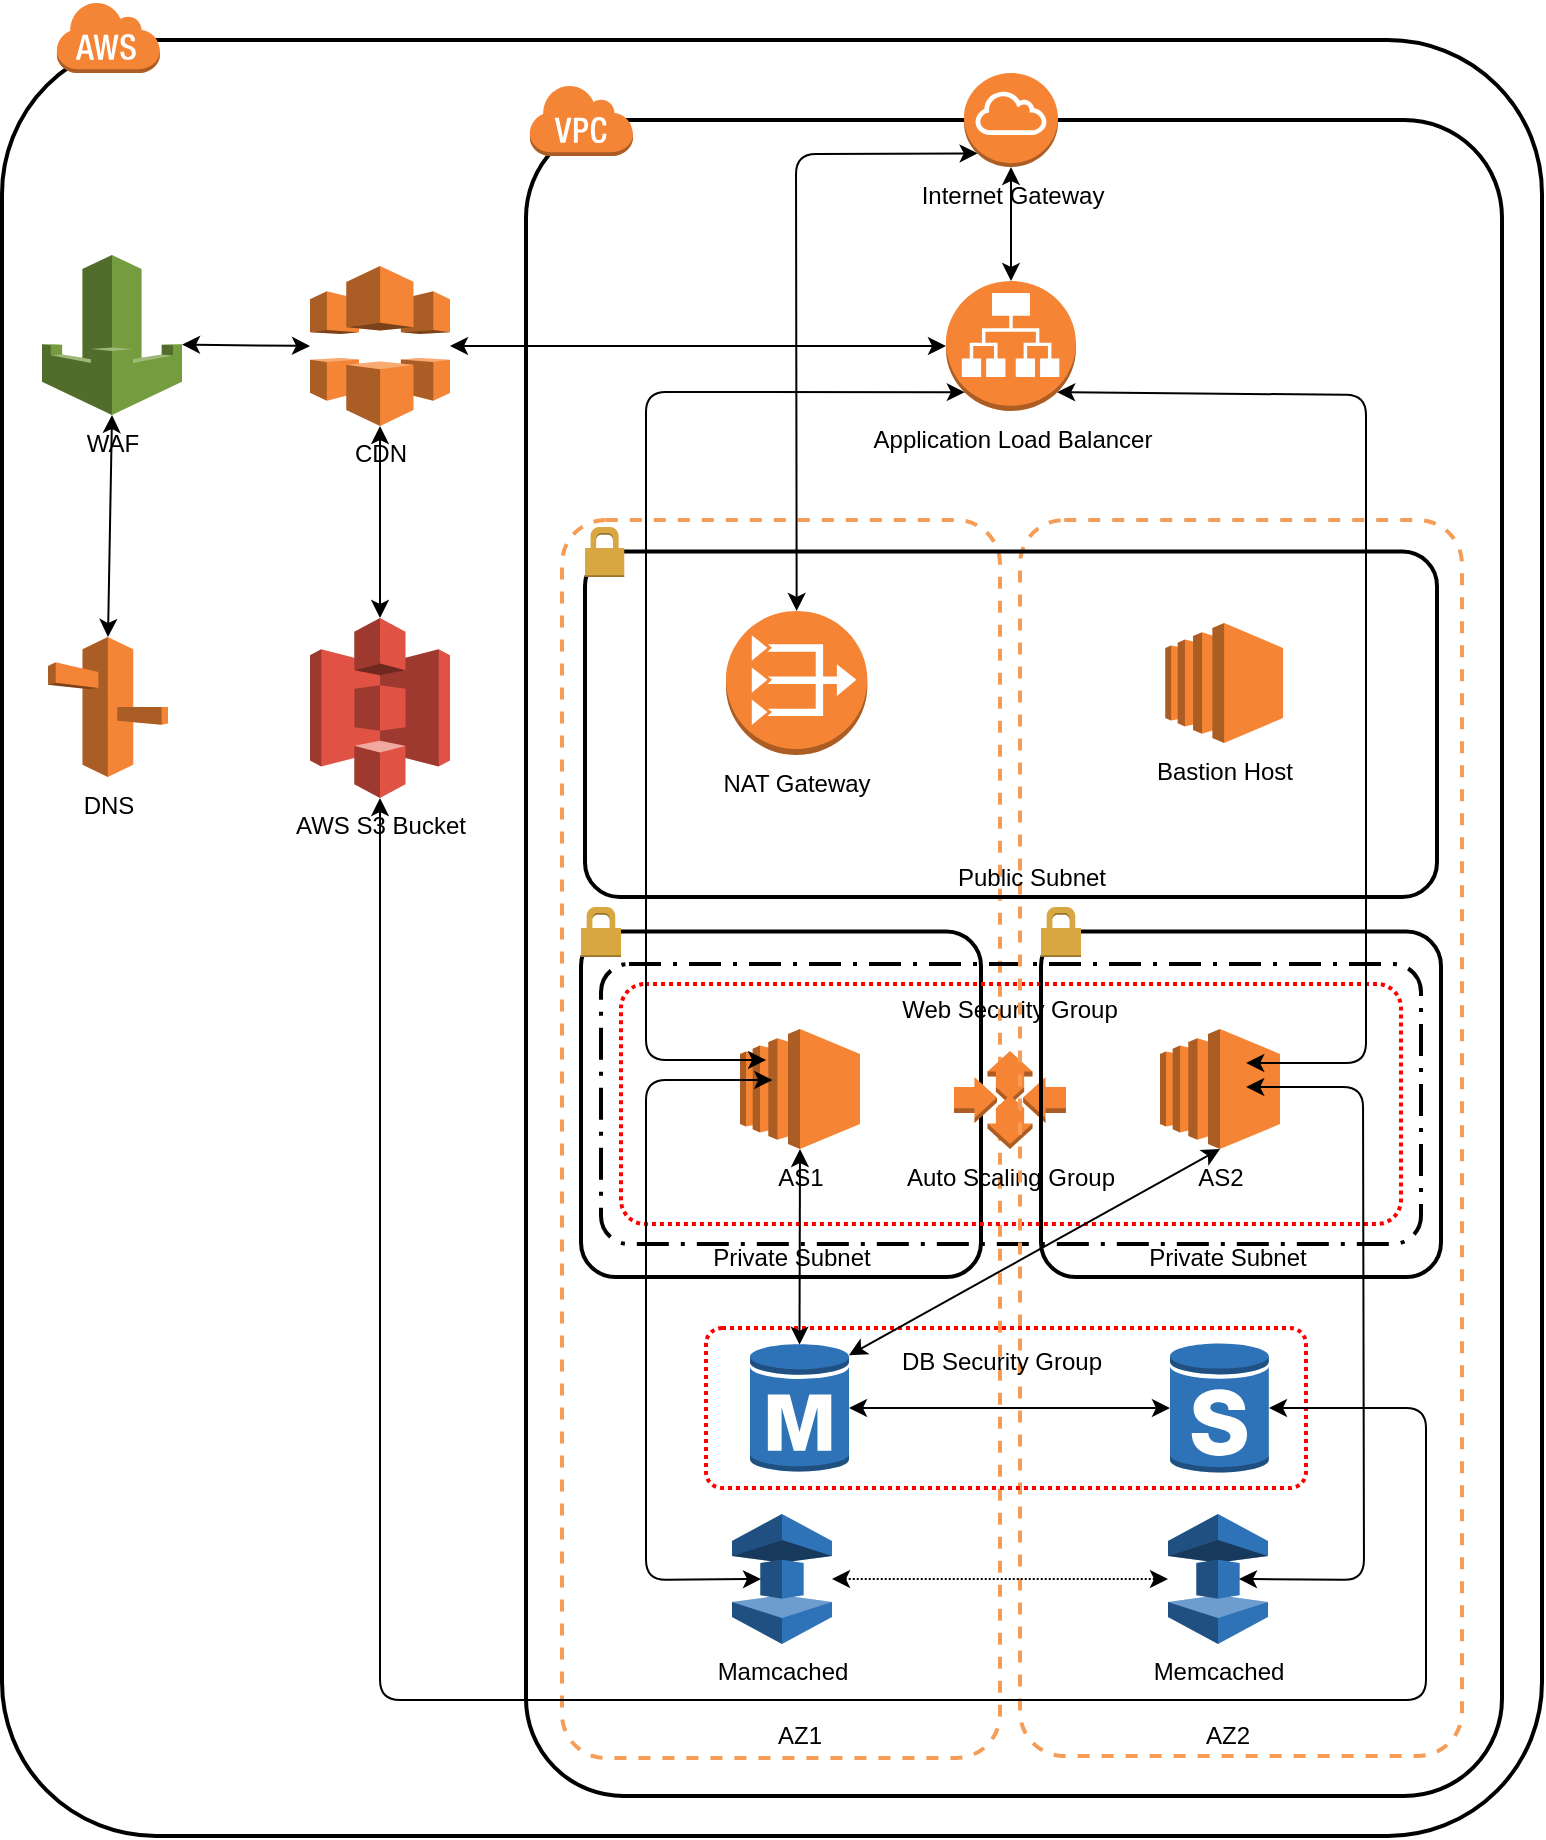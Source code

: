 <mxfile version="12.2.0" type="github" pages="1">
  <diagram id="5Zbl6CHWXgQttE_M9LcY" name="Initial Design">
    <mxGraphModel dx="1408" dy="771" grid="1" gridSize="10" guides="1" tooltips="1" connect="1" arrows="1" fold="1" page="1" pageScale="1" pageWidth="827" pageHeight="1169" math="0" shadow="0">
      <root>
        <mxCell id="0"/>
        <mxCell id="1" parent="0"/>
        <mxCell id="9e1VEklYufHi8k3glotA-36" value="" style="rounded=1;arcSize=10;dashed=0;strokeColor=#000000;fillColor=none;gradientColor=none;strokeWidth=2;dashPattern=1 1;" parent="1" vertex="1">
          <mxGeometry x="28" y="210" width="770" height="898" as="geometry"/>
        </mxCell>
        <mxCell id="9e1VEklYufHi8k3glotA-30" value="" style="rounded=1;arcSize=10;dashed=0;strokeColor=#000000;fillColor=none;gradientColor=none;strokeWidth=2;dashPattern=1 1;" parent="1" vertex="1">
          <mxGeometry x="290" y="250" width="488" height="838" as="geometry"/>
        </mxCell>
        <mxCell id="57lxgci6vz3q_mzFb29b-6" value="" style="rounded=1;arcSize=10;dashed=1;strokeColor=#F59D56;fillColor=none;gradientColor=none;strokeWidth=2;" parent="1" vertex="1">
          <mxGeometry x="308" y="450" width="219" height="619" as="geometry"/>
        </mxCell>
        <mxCell id="9e1VEklYufHi8k3glotA-11" value="" style="group" parent="1" vertex="1" connectable="0">
          <mxGeometry x="317.5" y="638.5" width="420" height="190" as="geometry"/>
        </mxCell>
        <mxCell id="9e1VEklYufHi8k3glotA-7" value="" style="rounded=1;arcSize=10;dashed=0;strokeColor=#000000;fillColor=none;gradientColor=none;strokeWidth=2;dashPattern=1 1;" parent="9e1VEklYufHi8k3glotA-11" vertex="1">
          <mxGeometry y="17.273" width="200" height="172.727" as="geometry"/>
        </mxCell>
        <mxCell id="9e1VEklYufHi8k3glotA-19" value="Private Subnet" style="text;html=1;strokeColor=none;fillColor=none;align=center;verticalAlign=middle;whiteSpace=wrap;rounded=0;dashed=1;dashPattern=1 1;" parent="9e1VEklYufHi8k3glotA-11" vertex="1">
          <mxGeometry x="60" y="170" width="90" height="20" as="geometry"/>
        </mxCell>
        <mxCell id="9e1VEklYufHi8k3glotA-42" value="" style="dashed=0;html=1;shape=mxgraph.aws3.permissions;fillColor=#D9A741;gradientColor=none;dashed=0;dashPattern=1 1;" parent="9e1VEklYufHi8k3glotA-11" vertex="1">
          <mxGeometry y="5" width="20" height="25" as="geometry"/>
        </mxCell>
        <mxCell id="57lxgci6vz3q_mzFb29b-4" value="AS1" style="outlineConnect=0;dashed=0;verticalLabelPosition=bottom;verticalAlign=top;align=center;html=1;shape=mxgraph.aws3.ec2;fillColor=#F58534;gradientColor=none;" parent="9e1VEklYufHi8k3glotA-11" vertex="1">
          <mxGeometry x="79.5" y="66" width="60" height="60" as="geometry"/>
        </mxCell>
        <mxCell id="57lxgci6vz3q_mzFb29b-8" value="AS2" style="outlineConnect=0;dashed=0;verticalLabelPosition=bottom;verticalAlign=top;align=center;html=1;shape=mxgraph.aws3.ec2;fillColor=#F58534;gradientColor=none;" parent="9e1VEklYufHi8k3glotA-11" vertex="1">
          <mxGeometry x="289.5" y="66" width="60" height="60" as="geometry"/>
        </mxCell>
        <mxCell id="57lxgci6vz3q_mzFb29b-15" value="" style="rounded=1;arcSize=10;dashed=1;strokeColor=#000000;fillColor=none;gradientColor=none;dashPattern=8 3 1 3;strokeWidth=2;" parent="9e1VEklYufHi8k3glotA-11" vertex="1">
          <mxGeometry x="10" y="33.5" width="410" height="140" as="geometry"/>
        </mxCell>
        <mxCell id="57lxgci6vz3q_mzFb29b-11" value="" style="rounded=1;arcSize=10;dashed=1;strokeColor=#ff0000;fillColor=none;gradientColor=none;dashPattern=1 1;strokeWidth=2;" parent="9e1VEklYufHi8k3glotA-11" vertex="1">
          <mxGeometry x="20" y="43.5" width="390" height="120" as="geometry"/>
        </mxCell>
        <mxCell id="57lxgci6vz3q_mzFb29b-16" value="Auto Scaling Group" style="outlineConnect=0;dashed=0;verticalLabelPosition=bottom;verticalAlign=top;align=center;html=1;shape=mxgraph.aws3.auto_scaling;fillColor=#F58534;gradientColor=none;dashPattern=1 1;" parent="9e1VEklYufHi8k3glotA-11" vertex="1">
          <mxGeometry x="186.5" y="77" width="56" height="49" as="geometry"/>
        </mxCell>
        <mxCell id="57lxgci6vz3q_mzFb29b-12" value="Web Security Group" style="text;html=1;strokeColor=none;fillColor=none;align=center;verticalAlign=middle;whiteSpace=wrap;rounded=0;dashed=1;dashPattern=1 1;" parent="9e1VEklYufHi8k3glotA-11" vertex="1">
          <mxGeometry x="152.5" y="46" width="124" height="20" as="geometry"/>
        </mxCell>
        <mxCell id="57lxgci6vz3q_mzFb29b-9" value="" style="rounded=1;arcSize=10;dashed=1;strokeColor=#F59D56;fillColor=none;gradientColor=none;strokeWidth=2;" parent="1" vertex="1">
          <mxGeometry x="537" y="450" width="221" height="618" as="geometry"/>
        </mxCell>
        <mxCell id="9e1VEklYufHi8k3glotA-13" value="" style="rounded=1;arcSize=10;dashed=0;strokeColor=#000000;fillColor=none;gradientColor=none;strokeWidth=2;dashPattern=1 1;" parent="1" vertex="1">
          <mxGeometry x="547.5" y="655.773" width="200" height="172.727" as="geometry"/>
        </mxCell>
        <mxCell id="57lxgci6vz3q_mzFb29b-29" value="" style="rounded=1;arcSize=10;dashed=1;strokeColor=#ff0000;fillColor=none;gradientColor=none;strokeWidth=2;dashPattern=1 1;" parent="1" vertex="1">
          <mxGeometry x="380" y="854" width="300" height="80" as="geometry"/>
        </mxCell>
        <mxCell id="57lxgci6vz3q_mzFb29b-7" value="AZ1" style="text;html=1;strokeColor=none;fillColor=none;align=center;verticalAlign=middle;whiteSpace=wrap;rounded=0;dashed=1;" parent="1" vertex="1">
          <mxGeometry x="406.5" y="1048" width="40" height="20" as="geometry"/>
        </mxCell>
        <mxCell id="57lxgci6vz3q_mzFb29b-10" value="AZ2" style="text;html=1;strokeColor=none;fillColor=none;align=center;verticalAlign=middle;whiteSpace=wrap;rounded=0;dashed=1;" parent="1" vertex="1">
          <mxGeometry x="621" y="1048" width="40" height="20" as="geometry"/>
        </mxCell>
        <mxCell id="57lxgci6vz3q_mzFb29b-19" value="Application Load Balancer" style="outlineConnect=0;dashed=0;verticalLabelPosition=bottom;verticalAlign=top;align=center;html=1;shape=mxgraph.aws3.application_load_balancer;fillColor=#F58534;gradientColor=none;dashPattern=1 1;" parent="1" vertex="1">
          <mxGeometry x="500" y="330.5" width="65" height="65" as="geometry"/>
        </mxCell>
        <mxCell id="57lxgci6vz3q_mzFb29b-22" value="" style="outlineConnect=0;dashed=0;verticalLabelPosition=bottom;verticalAlign=top;align=center;html=1;shape=mxgraph.aws3.rds_db_instance;fillColor=#2E73B8;gradientColor=none;dashPattern=1 1;" parent="1" vertex="1">
          <mxGeometry x="402" y="861" width="49.5" height="66" as="geometry"/>
        </mxCell>
        <mxCell id="57lxgci6vz3q_mzFb29b-28" value="" style="outlineConnect=0;dashed=0;verticalLabelPosition=bottom;verticalAlign=top;align=center;html=1;shape=mxgraph.aws3.rds_db_instance_standby_multi_az;fillColor=#2E73B8;gradientColor=none;" parent="1" vertex="1">
          <mxGeometry x="612" y="861" width="49.5" height="66" as="geometry"/>
        </mxCell>
        <mxCell id="57lxgci6vz3q_mzFb29b-30" value="DB Security Group" style="text;html=1;strokeColor=none;fillColor=none;align=center;verticalAlign=middle;whiteSpace=wrap;rounded=0;dashed=1;dashPattern=1 1;" parent="1" vertex="1">
          <mxGeometry x="463.5" y="861" width="128" height="20" as="geometry"/>
        </mxCell>
        <mxCell id="57lxgci6vz3q_mzFb29b-32" value="" style="endArrow=classic;startArrow=classic;html=1;exitX=1;exitY=0.5;exitDx=0;exitDy=0;exitPerimeter=0;entryX=0;entryY=0.5;entryDx=0;entryDy=0;entryPerimeter=0;" parent="1" source="57lxgci6vz3q_mzFb29b-22" target="57lxgci6vz3q_mzFb29b-28" edge="1">
          <mxGeometry width="50" height="50" relative="1" as="geometry">
            <mxPoint x="517" y="1049" as="sourcePoint"/>
            <mxPoint x="567" y="999" as="targetPoint"/>
          </mxGeometry>
        </mxCell>
        <mxCell id="57lxgci6vz3q_mzFb29b-33" value="" style="endArrow=classic;startArrow=classic;html=1;entryX=0.5;entryY=1;entryDx=0;entryDy=0;entryPerimeter=0;exitX=0.5;exitY=0.02;exitDx=0;exitDy=0;exitPerimeter=0;" parent="1" source="57lxgci6vz3q_mzFb29b-22" target="57lxgci6vz3q_mzFb29b-4" edge="1">
          <mxGeometry width="50" height="50" relative="1" as="geometry">
            <mxPoint x="277" y="959" as="sourcePoint"/>
            <mxPoint x="327" y="909" as="targetPoint"/>
          </mxGeometry>
        </mxCell>
        <mxCell id="57lxgci6vz3q_mzFb29b-34" value="" style="endArrow=classic;startArrow=classic;html=1;entryX=0.5;entryY=1;entryDx=0;entryDy=0;entryPerimeter=0;exitX=1;exitY=0.1;exitDx=0;exitDy=0;exitPerimeter=0;" parent="1" source="57lxgci6vz3q_mzFb29b-22" target="57lxgci6vz3q_mzFb29b-8" edge="1">
          <mxGeometry width="50" height="50" relative="1" as="geometry">
            <mxPoint x="227" y="989" as="sourcePoint"/>
            <mxPoint x="277" y="939" as="targetPoint"/>
          </mxGeometry>
        </mxCell>
        <mxCell id="57lxgci6vz3q_mzFb29b-35" value="CDN" style="outlineConnect=0;dashed=0;verticalLabelPosition=bottom;verticalAlign=top;align=center;html=1;shape=mxgraph.aws3.cloudfront;fillColor=#F58536;gradientColor=none;dashPattern=1 1;" parent="1" vertex="1">
          <mxGeometry x="182" y="323" width="70" height="80" as="geometry"/>
        </mxCell>
        <mxCell id="57lxgci6vz3q_mzFb29b-36" value="DNS" style="outlineConnect=0;dashed=0;verticalLabelPosition=bottom;verticalAlign=top;align=center;html=1;shape=mxgraph.aws3.route_53;fillColor=#F58536;gradientColor=none;dashPattern=1 1;" parent="1" vertex="1">
          <mxGeometry x="51" y="508.5" width="60" height="70" as="geometry"/>
        </mxCell>
        <mxCell id="57lxgci6vz3q_mzFb29b-38" value="AWS S3 Bucket" style="outlineConnect=0;dashed=0;verticalLabelPosition=bottom;verticalAlign=top;align=center;html=1;shape=mxgraph.aws3.s3;fillColor=#E05243;gradientColor=none;dashPattern=1 1;" parent="1" vertex="1">
          <mxGeometry x="182" y="499" width="70" height="90" as="geometry"/>
        </mxCell>
        <mxCell id="57lxgci6vz3q_mzFb29b-39" value="" style="endArrow=classic;startArrow=classic;html=1;entryX=0.5;entryY=1;entryDx=0;entryDy=0;entryPerimeter=0;exitX=0.5;exitY=0;exitDx=0;exitDy=0;exitPerimeter=0;" parent="1" source="57lxgci6vz3q_mzFb29b-38" target="57lxgci6vz3q_mzFb29b-35" edge="1">
          <mxGeometry width="50" height="50" relative="1" as="geometry">
            <mxPoint x="42" y="806" as="sourcePoint"/>
            <mxPoint x="92" y="756" as="targetPoint"/>
          </mxGeometry>
        </mxCell>
        <mxCell id="57lxgci6vz3q_mzFb29b-41" value="" style="endArrow=classic;startArrow=classic;html=1;exitX=1;exitY=0.5;exitDx=0;exitDy=0;exitPerimeter=0;entryX=0;entryY=0.5;entryDx=0;entryDy=0;entryPerimeter=0;" parent="1" source="57lxgci6vz3q_mzFb29b-35" target="57lxgci6vz3q_mzFb29b-19" edge="1">
          <mxGeometry width="50" height="50" relative="1" as="geometry">
            <mxPoint x="272" y="593" as="sourcePoint"/>
            <mxPoint x="322" y="543" as="targetPoint"/>
          </mxGeometry>
        </mxCell>
        <mxCell id="57lxgci6vz3q_mzFb29b-45" value="" style="dashed=0;html=1;shape=mxgraph.aws3.virtual_private_cloud;fillColor=#F58536;gradientColor=none;dashed=0;dashPattern=1 1;" parent="1" vertex="1">
          <mxGeometry x="291.5" y="232" width="52" height="36" as="geometry"/>
        </mxCell>
        <mxCell id="57lxgci6vz3q_mzFb29b-46" value="WAF" style="outlineConnect=0;dashed=0;verticalLabelPosition=bottom;verticalAlign=top;align=center;html=1;shape=mxgraph.aws3.waf;fillColor=#759C3E;gradientColor=none;dashPattern=1 1;" parent="1" vertex="1">
          <mxGeometry x="48" y="317.5" width="70" height="80" as="geometry"/>
        </mxCell>
        <mxCell id="57lxgci6vz3q_mzFb29b-47" value="" style="endArrow=classic;startArrow=classic;html=1;entryX=1;entryY=0.56;entryDx=0;entryDy=0;entryPerimeter=0;exitX=0;exitY=0.5;exitDx=0;exitDy=0;exitPerimeter=0;" parent="1" source="57lxgci6vz3q_mzFb29b-35" target="57lxgci6vz3q_mzFb29b-46" edge="1">
          <mxGeometry width="50" height="50" relative="1" as="geometry">
            <mxPoint x="-42" y="663" as="sourcePoint"/>
            <mxPoint x="8" y="613" as="targetPoint"/>
          </mxGeometry>
        </mxCell>
        <mxCell id="57lxgci6vz3q_mzFb29b-48" value="" style="endArrow=classic;startArrow=classic;html=1;entryX=0.5;entryY=1;entryDx=0;entryDy=0;entryPerimeter=0;exitX=0.5;exitY=0;exitDx=0;exitDy=0;exitPerimeter=0;" parent="1" source="57lxgci6vz3q_mzFb29b-36" target="57lxgci6vz3q_mzFb29b-46" edge="1">
          <mxGeometry width="50" height="50" relative="1" as="geometry">
            <mxPoint x="58" y="733" as="sourcePoint"/>
            <mxPoint x="108" y="683" as="targetPoint"/>
          </mxGeometry>
        </mxCell>
        <mxCell id="57lxgci6vz3q_mzFb29b-49" value="Internet Gateway" style="outlineConnect=0;dashed=0;verticalLabelPosition=bottom;verticalAlign=top;align=center;html=1;shape=mxgraph.aws3.internet_gateway;fillColor=#F58534;gradientColor=none;dashPattern=1 1;" parent="1" vertex="1">
          <mxGeometry x="509" y="226.5" width="47" height="47" as="geometry"/>
        </mxCell>
        <mxCell id="57lxgci6vz3q_mzFb29b-50" value="" style="endArrow=classic;startArrow=classic;html=1;exitX=0.5;exitY=0;exitDx=0;exitDy=0;exitPerimeter=0;entryX=0.5;entryY=1;entryDx=0;entryDy=0;entryPerimeter=0;" parent="1" source="57lxgci6vz3q_mzFb29b-19" target="57lxgci6vz3q_mzFb29b-49" edge="1">
          <mxGeometry width="50" height="50" relative="1" as="geometry">
            <mxPoint x="538" y="586" as="sourcePoint"/>
            <mxPoint x="588" y="536" as="targetPoint"/>
          </mxGeometry>
        </mxCell>
        <mxCell id="9e1VEklYufHi8k3glotA-20" value="Private Subnet" style="text;html=1;strokeColor=none;fillColor=none;align=center;verticalAlign=middle;whiteSpace=wrap;rounded=0;dashed=1;dashPattern=1 1;" parent="1" vertex="1">
          <mxGeometry x="596" y="808.5" width="90" height="20" as="geometry"/>
        </mxCell>
        <mxCell id="9e1VEklYufHi8k3glotA-41" value="" style="dashed=0;html=1;shape=mxgraph.aws3.permissions;fillColor=#D9A741;gradientColor=none;dashed=0;dashPattern=1 1;" parent="1" vertex="1">
          <mxGeometry x="547.5" y="643.5" width="20" height="25" as="geometry"/>
        </mxCell>
        <mxCell id="9e1VEklYufHi8k3glotA-37" value="" style="dashed=0;html=1;shape=mxgraph.aws3.cloud;fillColor=#F58536;gradientColor=none;dashed=0;dashPattern=1 1;" parent="1" vertex="1">
          <mxGeometry x="55" y="190.5" width="52" height="36" as="geometry"/>
        </mxCell>
        <mxCell id="sBRferpNnGwIkUoQVEfU-11" value="Mamcached" style="outlineConnect=0;dashed=0;verticalLabelPosition=bottom;verticalAlign=top;align=center;html=1;shape=mxgraph.aws3.elasticache;fillColor=#2E73B8;gradientColor=none;" vertex="1" parent="1">
          <mxGeometry x="393" y="947" width="50" height="65" as="geometry"/>
        </mxCell>
        <mxCell id="sBRferpNnGwIkUoQVEfU-12" value="" style="group" vertex="1" connectable="0" parent="1">
          <mxGeometry x="319.5" y="448.5" width="426" height="190" as="geometry"/>
        </mxCell>
        <mxCell id="sBRferpNnGwIkUoQVEfU-1" value="" style="group" vertex="1" connectable="0" parent="sBRferpNnGwIkUoQVEfU-12">
          <mxGeometry width="426" height="190" as="geometry"/>
        </mxCell>
        <mxCell id="sBRferpNnGwIkUoQVEfU-2" value="" style="rounded=1;arcSize=10;dashed=0;strokeColor=#000000;fillColor=none;gradientColor=none;strokeWidth=2;dashPattern=1 1;" vertex="1" parent="sBRferpNnGwIkUoQVEfU-1">
          <mxGeometry y="17.273" width="426" height="172.727" as="geometry"/>
        </mxCell>
        <mxCell id="sBRferpNnGwIkUoQVEfU-3" value="Public Subnet" style="text;html=1;strokeColor=none;fillColor=none;align=center;verticalAlign=middle;whiteSpace=wrap;rounded=0;dashed=1;dashPattern=1 1;" vertex="1" parent="sBRferpNnGwIkUoQVEfU-1">
          <mxGeometry x="127.8" y="170" width="191.7" height="20" as="geometry"/>
        </mxCell>
        <mxCell id="sBRferpNnGwIkUoQVEfU-4" value="" style="dashed=0;html=1;shape=mxgraph.aws3.permissions;fillColor=#D9A741;gradientColor=none;dashed=0;dashPattern=1 1;" vertex="1" parent="sBRferpNnGwIkUoQVEfU-1">
          <mxGeometry y="5" width="19.631" height="25" as="geometry"/>
        </mxCell>
        <mxCell id="sBRferpNnGwIkUoQVEfU-9" value="NAT Gateway" style="outlineConnect=0;dashed=0;verticalLabelPosition=bottom;verticalAlign=top;align=center;html=1;shape=mxgraph.aws3.vpc_nat_gateway;fillColor=#F58534;gradientColor=none;" vertex="1" parent="sBRferpNnGwIkUoQVEfU-1">
          <mxGeometry x="70.5" y="47" width="70.673" height="72" as="geometry"/>
        </mxCell>
        <mxCell id="sBRferpNnGwIkUoQVEfU-10" value="Bastion Host" style="outlineConnect=0;dashed=0;verticalLabelPosition=bottom;verticalAlign=top;align=center;html=1;shape=mxgraph.aws3.ec2;fillColor=#F58534;gradientColor=none;" vertex="1" parent="sBRferpNnGwIkUoQVEfU-1">
          <mxGeometry x="290.134" y="53" width="58.894" height="60" as="geometry"/>
        </mxCell>
        <mxCell id="sBRferpNnGwIkUoQVEfU-21" value="" style="endArrow=classic;startArrow=classic;html=1;entryX=0.855;entryY=0.855;entryDx=0;entryDy=0;entryPerimeter=0;exitX=0.513;exitY=0.421;exitDx=0;exitDy=0;exitPerimeter=0;" edge="1" parent="sBRferpNnGwIkUoQVEfU-1" target="57lxgci6vz3q_mzFb29b-19">
          <mxGeometry width="50" height="50" relative="1" as="geometry">
            <mxPoint x="330.6" y="272.991" as="sourcePoint"/>
            <mxPoint x="549.925" y="-60.925" as="targetPoint"/>
            <Array as="points">
              <mxPoint x="390.5" y="273"/>
              <mxPoint x="390.5" y="-61"/>
            </Array>
          </mxGeometry>
        </mxCell>
        <mxCell id="sBRferpNnGwIkUoQVEfU-14" value="Memcached" style="outlineConnect=0;dashed=0;verticalLabelPosition=bottom;verticalAlign=top;align=center;html=1;shape=mxgraph.aws3.elasticache;fillColor=#2E73B8;gradientColor=none;" vertex="1" parent="1">
          <mxGeometry x="611" y="947" width="50" height="65" as="geometry"/>
        </mxCell>
        <mxCell id="sBRferpNnGwIkUoQVEfU-15" value="" style="endArrow=classic;startArrow=classic;html=1;dashed=1;dashPattern=1 1;" edge="1" parent="1" source="sBRferpNnGwIkUoQVEfU-11" target="sBRferpNnGwIkUoQVEfU-14">
          <mxGeometry width="50" height="50" relative="1" as="geometry">
            <mxPoint x="480" y="1010" as="sourcePoint"/>
            <mxPoint x="530" y="960" as="targetPoint"/>
          </mxGeometry>
        </mxCell>
        <mxCell id="sBRferpNnGwIkUoQVEfU-17" value="" style="endArrow=classic;startArrow=classic;html=1;entryX=0.29;entryY=0.5;entryDx=0;entryDy=0;entryPerimeter=0;exitX=0.194;exitY=0.4;exitDx=0;exitDy=0;exitPerimeter=0;" edge="1" parent="1" source="57lxgci6vz3q_mzFb29b-11" target="sBRferpNnGwIkUoQVEfU-11">
          <mxGeometry width="50" height="50" relative="1" as="geometry">
            <mxPoint x="330" y="1020" as="sourcePoint"/>
            <mxPoint x="380" y="970" as="targetPoint"/>
            <Array as="points">
              <mxPoint x="350" y="730"/>
              <mxPoint x="350" y="980"/>
            </Array>
          </mxGeometry>
        </mxCell>
        <mxCell id="sBRferpNnGwIkUoQVEfU-18" value="" style="endArrow=classic;startArrow=classic;html=1;entryX=0.71;entryY=0.5;entryDx=0;entryDy=0;entryPerimeter=0;exitX=0.513;exitY=0.45;exitDx=0;exitDy=0;exitPerimeter=0;" edge="1" parent="1" source="9e1VEklYufHi8k3glotA-13" target="sBRferpNnGwIkUoQVEfU-14">
          <mxGeometry width="50" height="50" relative="1" as="geometry">
            <mxPoint x="766.11" y="733.428" as="sourcePoint"/>
            <mxPoint x="766" y="983" as="targetPoint"/>
            <Array as="points">
              <mxPoint x="708.5" y="733.5"/>
              <mxPoint x="709" y="980"/>
            </Array>
          </mxGeometry>
        </mxCell>
        <mxCell id="sBRferpNnGwIkUoQVEfU-19" value="" style="endArrow=classic;startArrow=classic;html=1;entryX=1;entryY=0.5;entryDx=0;entryDy=0;entryPerimeter=0;exitX=0.5;exitY=1;exitDx=0;exitDy=0;exitPerimeter=0;" edge="1" parent="1" source="57lxgci6vz3q_mzFb29b-38" target="57lxgci6vz3q_mzFb29b-28">
          <mxGeometry width="50" height="50" relative="1" as="geometry">
            <mxPoint x="150" y="840" as="sourcePoint"/>
            <mxPoint x="200" y="790" as="targetPoint"/>
            <Array as="points">
              <mxPoint x="217" y="1040"/>
              <mxPoint x="740" y="1040"/>
              <mxPoint x="740" y="894"/>
            </Array>
          </mxGeometry>
        </mxCell>
        <mxCell id="sBRferpNnGwIkUoQVEfU-20" value="" style="endArrow=classic;startArrow=classic;html=1;entryX=0.145;entryY=0.855;entryDx=0;entryDy=0;entryPerimeter=0;exitX=0.186;exitY=0.317;exitDx=0;exitDy=0;exitPerimeter=0;" edge="1" parent="1" source="57lxgci6vz3q_mzFb29b-11" target="57lxgci6vz3q_mzFb29b-19">
          <mxGeometry width="50" height="50" relative="1" as="geometry">
            <mxPoint x="400" y="730" as="sourcePoint"/>
            <mxPoint x="420" y="380" as="targetPoint"/>
            <Array as="points">
              <mxPoint x="350" y="720"/>
              <mxPoint x="350" y="386"/>
            </Array>
          </mxGeometry>
        </mxCell>
        <mxCell id="sBRferpNnGwIkUoQVEfU-22" value="" style="endArrow=classic;startArrow=classic;html=1;exitX=0.5;exitY=0;exitDx=0;exitDy=0;exitPerimeter=0;entryX=0.145;entryY=0.855;entryDx=0;entryDy=0;entryPerimeter=0;" edge="1" parent="1" source="sBRferpNnGwIkUoQVEfU-9" target="57lxgci6vz3q_mzFb29b-49">
          <mxGeometry width="50" height="50" relative="1" as="geometry">
            <mxPoint x="400" y="450" as="sourcePoint"/>
            <mxPoint x="450" y="400" as="targetPoint"/>
            <Array as="points">
              <mxPoint x="425" y="267"/>
            </Array>
          </mxGeometry>
        </mxCell>
      </root>
    </mxGraphModel>
  </diagram>
</mxfile>
